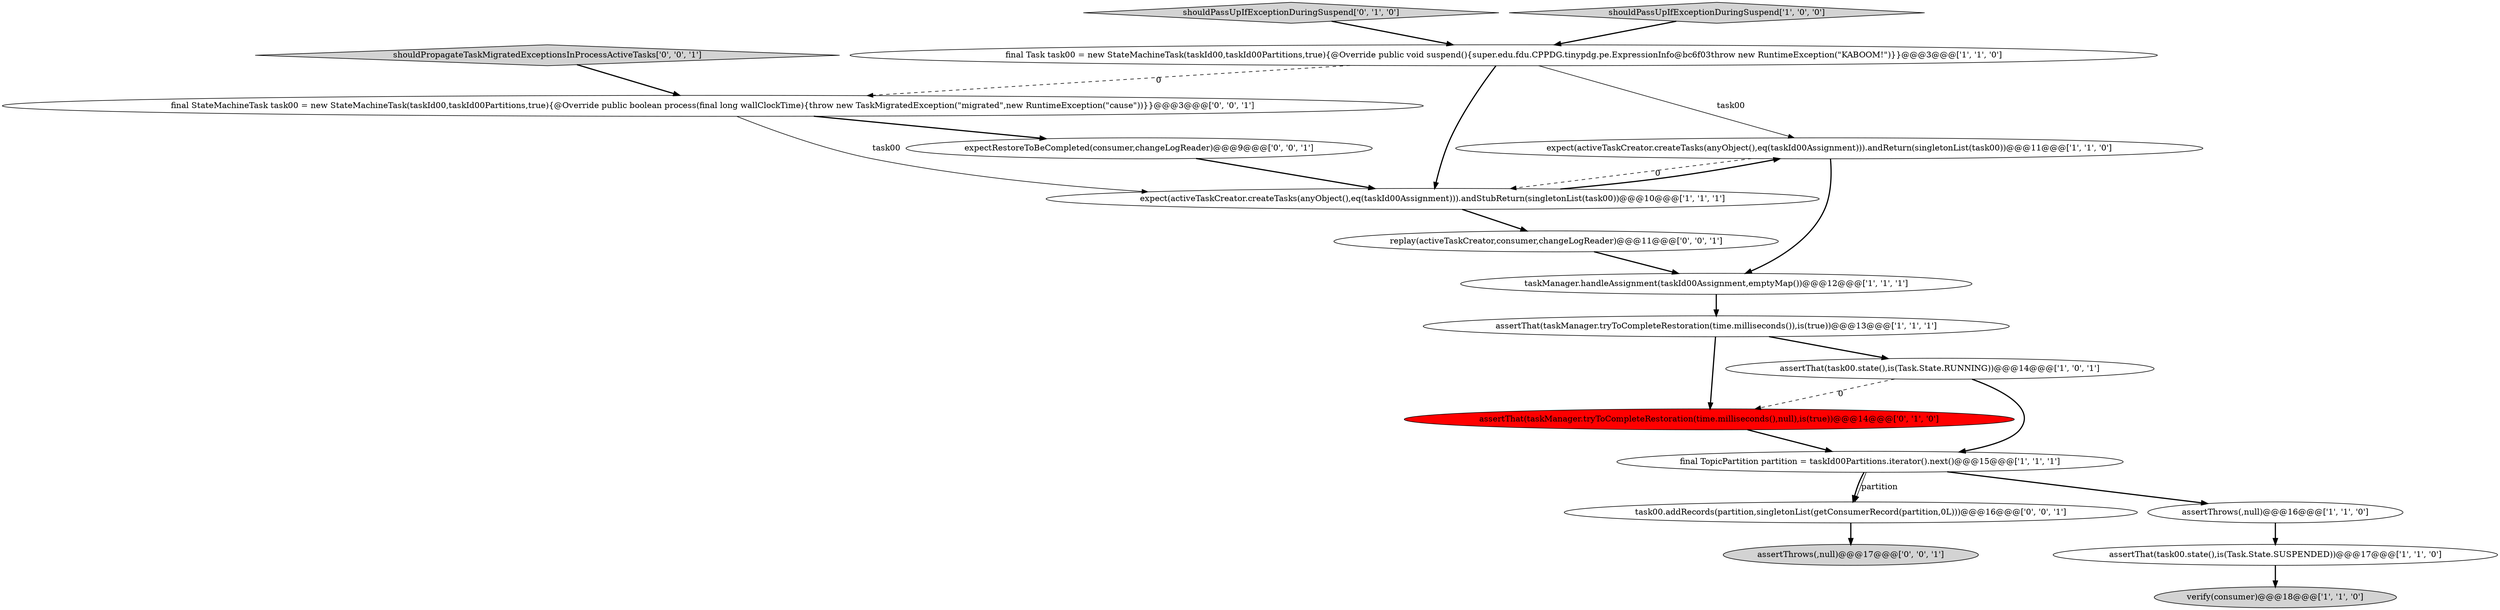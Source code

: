 digraph {
5 [style = filled, label = "assertThat(task00.state(),is(Task.State.SUSPENDED))@@@17@@@['1', '1', '0']", fillcolor = white, shape = ellipse image = "AAA0AAABBB1BBB"];
8 [style = filled, label = "expect(activeTaskCreator.createTasks(anyObject(),eq(taskId00Assignment))).andStubReturn(singletonList(task00))@@@10@@@['1', '1', '1']", fillcolor = white, shape = ellipse image = "AAA0AAABBB1BBB"];
18 [style = filled, label = "shouldPropagateTaskMigratedExceptionsInProcessActiveTasks['0', '0', '1']", fillcolor = lightgray, shape = diamond image = "AAA0AAABBB3BBB"];
14 [style = filled, label = "task00.addRecords(partition,singletonList(getConsumerRecord(partition,0L)))@@@16@@@['0', '0', '1']", fillcolor = white, shape = ellipse image = "AAA0AAABBB3BBB"];
11 [style = filled, label = "assertThat(taskManager.tryToCompleteRestoration(time.milliseconds(),null),is(true))@@@14@@@['0', '1', '0']", fillcolor = red, shape = ellipse image = "AAA1AAABBB2BBB"];
10 [style = filled, label = "final TopicPartition partition = taskId00Partitions.iterator().next()@@@15@@@['1', '1', '1']", fillcolor = white, shape = ellipse image = "AAA0AAABBB1BBB"];
9 [style = filled, label = "expect(activeTaskCreator.createTasks(anyObject(),eq(taskId00Assignment))).andReturn(singletonList(task00))@@@11@@@['1', '1', '0']", fillcolor = white, shape = ellipse image = "AAA0AAABBB1BBB"];
16 [style = filled, label = "final StateMachineTask task00 = new StateMachineTask(taskId00,taskId00Partitions,true){@Override public boolean process(final long wallClockTime){throw new TaskMigratedException(\"migrated\",new RuntimeException(\"cause\"))}}@@@3@@@['0', '0', '1']", fillcolor = white, shape = ellipse image = "AAA0AAABBB3BBB"];
0 [style = filled, label = "verify(consumer)@@@18@@@['1', '1', '0']", fillcolor = lightgray, shape = ellipse image = "AAA0AAABBB1BBB"];
4 [style = filled, label = "taskManager.handleAssignment(taskId00Assignment,emptyMap())@@@12@@@['1', '1', '1']", fillcolor = white, shape = ellipse image = "AAA0AAABBB1BBB"];
12 [style = filled, label = "shouldPassUpIfExceptionDuringSuspend['0', '1', '0']", fillcolor = lightgray, shape = diamond image = "AAA0AAABBB2BBB"];
13 [style = filled, label = "expectRestoreToBeCompleted(consumer,changeLogReader)@@@9@@@['0', '0', '1']", fillcolor = white, shape = ellipse image = "AAA0AAABBB3BBB"];
17 [style = filled, label = "assertThrows(,null)@@@17@@@['0', '0', '1']", fillcolor = lightgray, shape = ellipse image = "AAA0AAABBB3BBB"];
3 [style = filled, label = "assertThrows(,null)@@@16@@@['1', '1', '0']", fillcolor = white, shape = ellipse image = "AAA0AAABBB1BBB"];
15 [style = filled, label = "replay(activeTaskCreator,consumer,changeLogReader)@@@11@@@['0', '0', '1']", fillcolor = white, shape = ellipse image = "AAA0AAABBB3BBB"];
6 [style = filled, label = "shouldPassUpIfExceptionDuringSuspend['1', '0', '0']", fillcolor = lightgray, shape = diamond image = "AAA0AAABBB1BBB"];
1 [style = filled, label = "assertThat(taskManager.tryToCompleteRestoration(time.milliseconds()),is(true))@@@13@@@['1', '1', '1']", fillcolor = white, shape = ellipse image = "AAA0AAABBB1BBB"];
2 [style = filled, label = "assertThat(task00.state(),is(Task.State.RUNNING))@@@14@@@['1', '0', '1']", fillcolor = white, shape = ellipse image = "AAA0AAABBB1BBB"];
7 [style = filled, label = "final Task task00 = new StateMachineTask(taskId00,taskId00Partitions,true){@Override public void suspend(){super.edu.fdu.CPPDG.tinypdg.pe.ExpressionInfo@bc6f03throw new RuntimeException(\"KABOOM!\")}}@@@3@@@['1', '1', '0']", fillcolor = white, shape = ellipse image = "AAA0AAABBB1BBB"];
16->13 [style = bold, label=""];
8->15 [style = bold, label=""];
10->14 [style = bold, label=""];
7->16 [style = dashed, label="0"];
9->4 [style = bold, label=""];
7->9 [style = solid, label="task00"];
10->3 [style = bold, label=""];
14->17 [style = bold, label=""];
7->8 [style = bold, label=""];
2->10 [style = bold, label=""];
9->8 [style = dashed, label="0"];
12->7 [style = bold, label=""];
1->11 [style = bold, label=""];
10->14 [style = solid, label="partition"];
16->8 [style = solid, label="task00"];
3->5 [style = bold, label=""];
5->0 [style = bold, label=""];
11->10 [style = bold, label=""];
15->4 [style = bold, label=""];
8->9 [style = bold, label=""];
2->11 [style = dashed, label="0"];
1->2 [style = bold, label=""];
4->1 [style = bold, label=""];
13->8 [style = bold, label=""];
6->7 [style = bold, label=""];
18->16 [style = bold, label=""];
}

